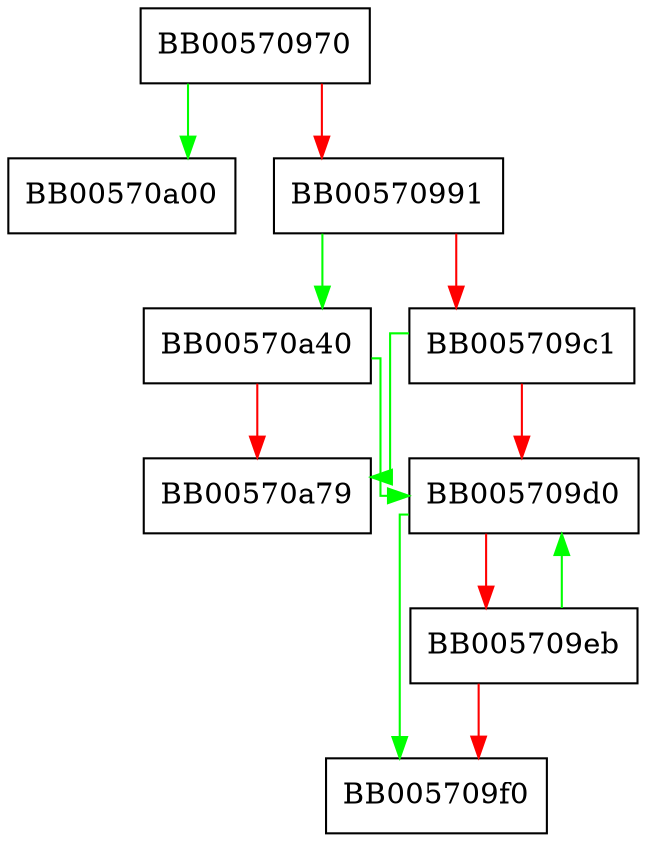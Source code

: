 digraph CMS_final_digest {
  node [shape="box"];
  graph [splines=ortho];
  BB00570970 -> BB00570a00 [color="green"];
  BB00570970 -> BB00570991 [color="red"];
  BB00570991 -> BB00570a40 [color="green"];
  BB00570991 -> BB005709c1 [color="red"];
  BB005709c1 -> BB00570a79 [color="green"];
  BB005709c1 -> BB005709d0 [color="red"];
  BB005709d0 -> BB005709f0 [color="green"];
  BB005709d0 -> BB005709eb [color="red"];
  BB005709eb -> BB005709d0 [color="green"];
  BB005709eb -> BB005709f0 [color="red"];
  BB00570a40 -> BB005709d0 [color="green"];
  BB00570a40 -> BB00570a79 [color="red"];
}